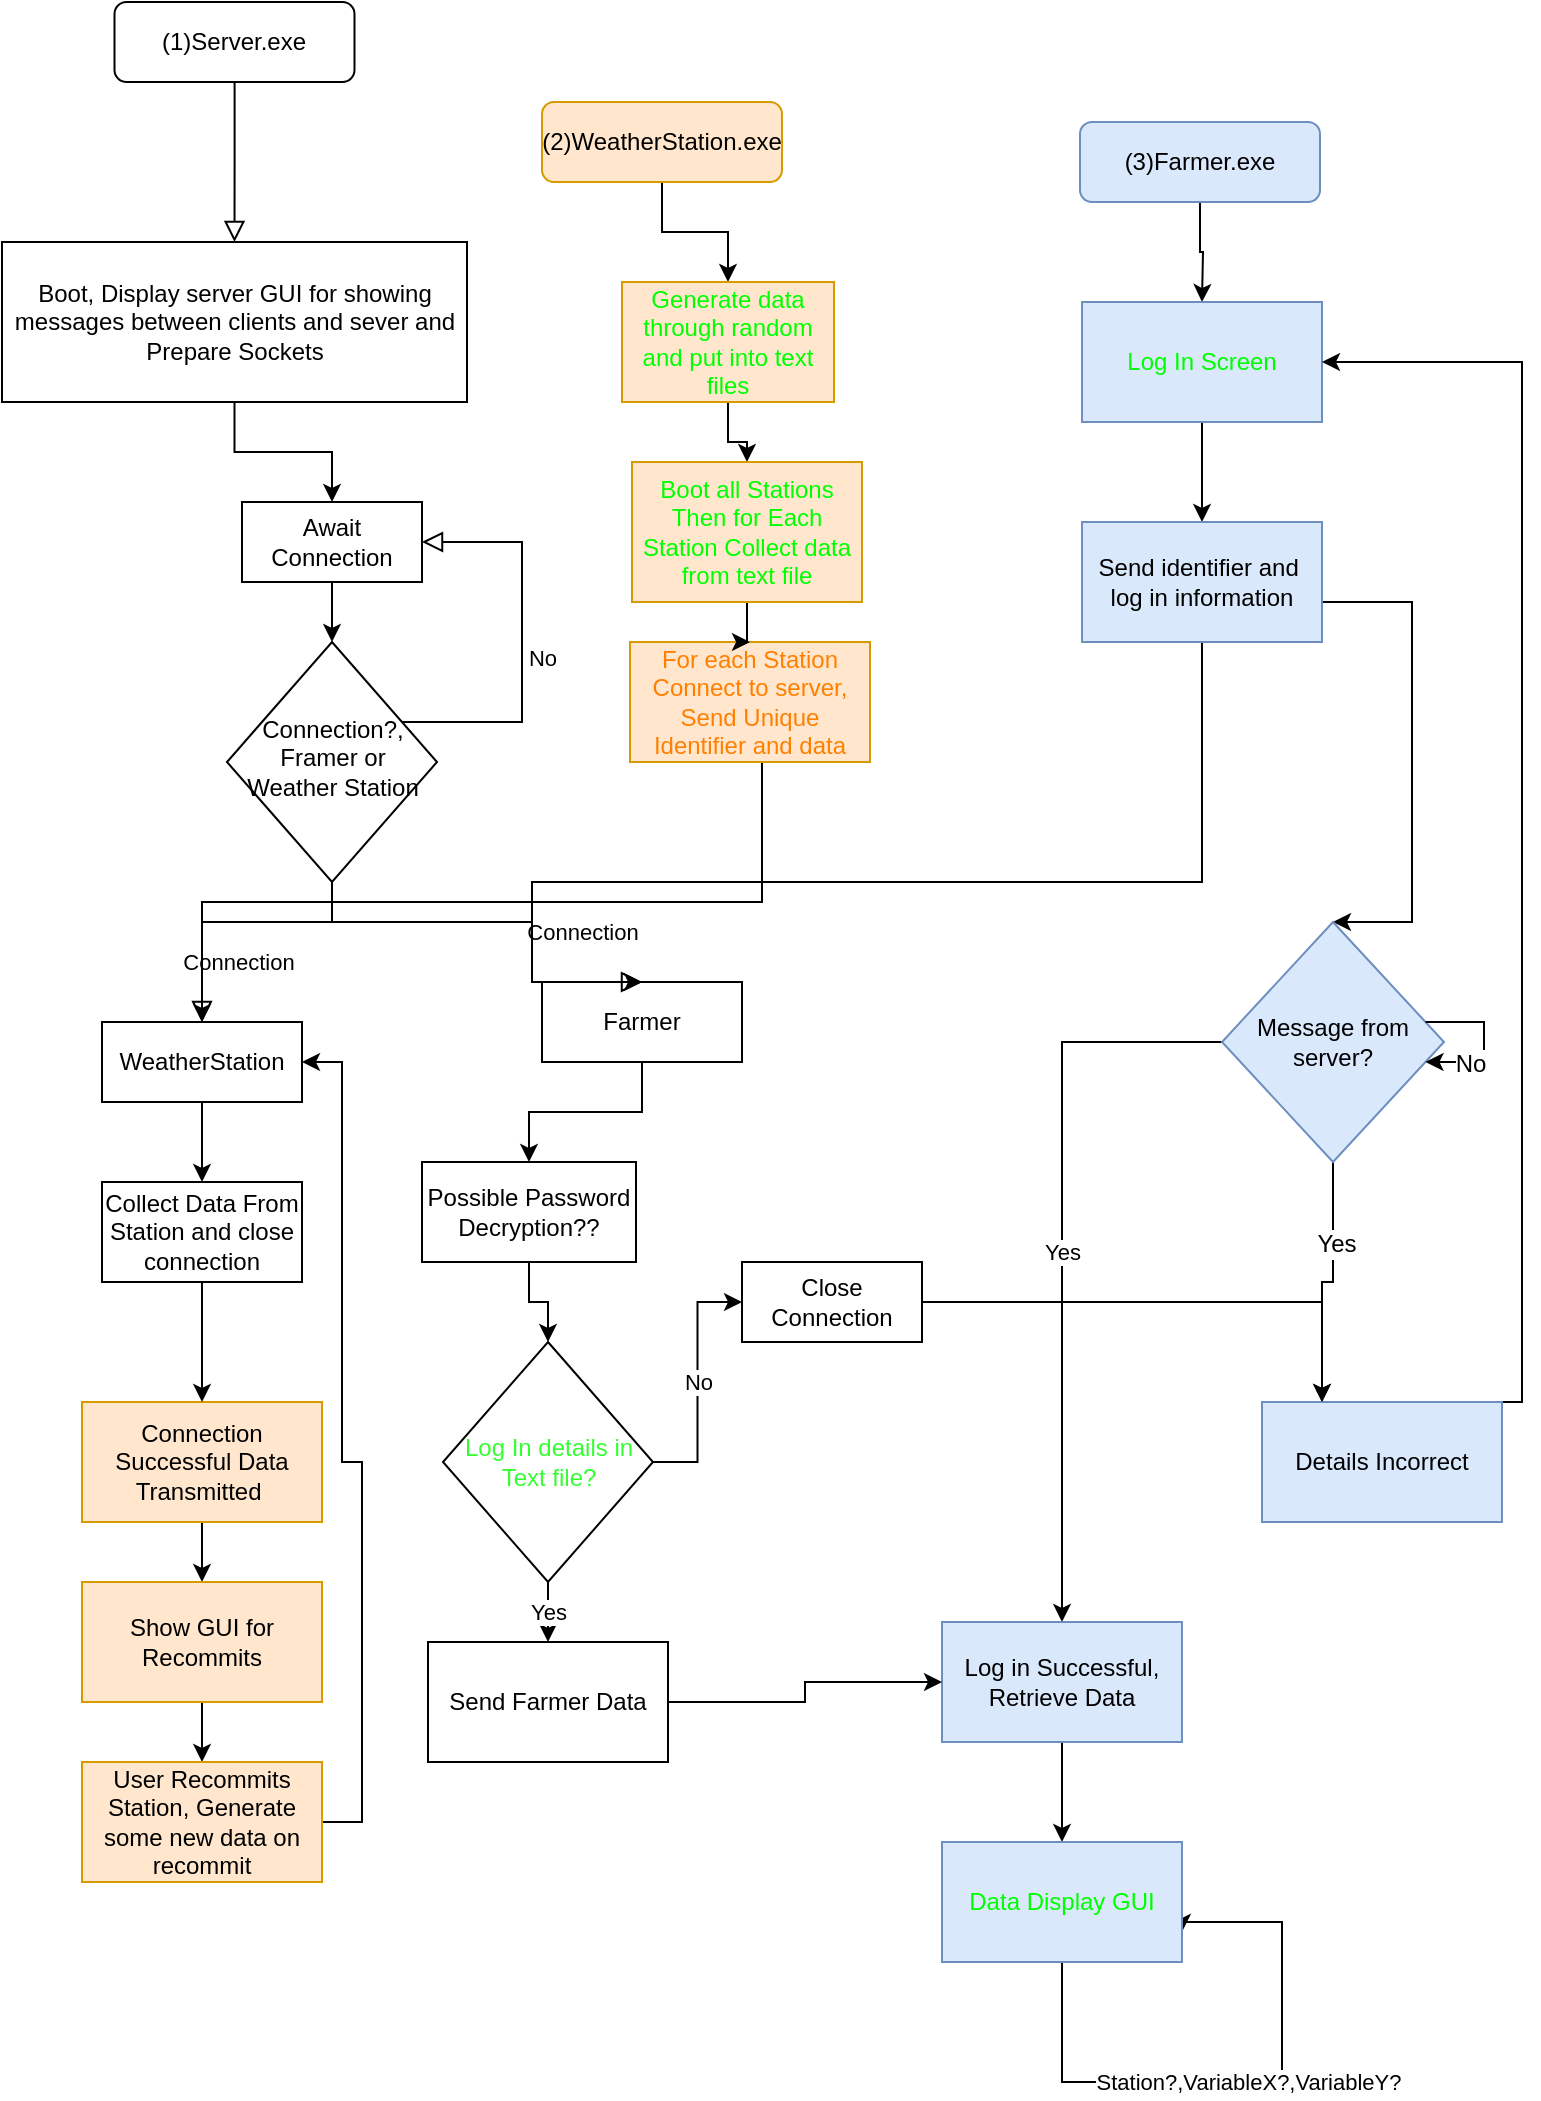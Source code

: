 <mxfile version="12.9.9" type="device"><diagram id="LvrPCP95MxnKF8h5KZK1" name="Page-1"><mxGraphModel dx="964" dy="451" grid="1" gridSize="10" guides="1" tooltips="1" connect="1" arrows="1" fold="1" page="1" pageScale="1" pageWidth="827" pageHeight="1169" math="0" shadow="0"><root><mxCell id="0"/><mxCell id="1" parent="0"/><mxCell id="kxHcUwzL8A36Mxfzwbsy-1" value="" style="rounded=0;html=1;jettySize=auto;orthogonalLoop=1;fontSize=11;endArrow=block;endFill=0;endSize=8;strokeWidth=1;shadow=0;labelBackgroundColor=none;edgeStyle=orthogonalEdgeStyle;entryX=0.5;entryY=0;entryDx=0;entryDy=0;" edge="1" parent="1" source="kxHcUwzL8A36Mxfzwbsy-2" target="kxHcUwzL8A36Mxfzwbsy-13"><mxGeometry relative="1" as="geometry"/></mxCell><mxCell id="kxHcUwzL8A36Mxfzwbsy-2" value="(1)Server.exe" style="rounded=1;whiteSpace=wrap;html=1;fontSize=12;glass=0;strokeWidth=1;shadow=0;fontColor=#000000;" vertex="1" parent="1"><mxGeometry x="316.25" y="290" width="120" height="40" as="geometry"/></mxCell><mxCell id="kxHcUwzL8A36Mxfzwbsy-3" value="Connection" style="rounded=0;html=1;jettySize=auto;orthogonalLoop=1;fontSize=11;endArrow=block;endFill=0;endSize=8;strokeWidth=1;shadow=0;labelBackgroundColor=none;edgeStyle=orthogonalEdgeStyle;entryX=0.5;entryY=0;entryDx=0;entryDy=0;" edge="1" parent="1" source="kxHcUwzL8A36Mxfzwbsy-5" target="kxHcUwzL8A36Mxfzwbsy-15"><mxGeometry y="20" relative="1" as="geometry"><mxPoint as="offset"/><mxPoint x="425" y="770" as="targetPoint"/><Array as="points"><mxPoint x="425" y="750"/><mxPoint x="360" y="750"/></Array></mxGeometry></mxCell><mxCell id="kxHcUwzL8A36Mxfzwbsy-4" value="No" style="edgeStyle=orthogonalEdgeStyle;rounded=0;html=1;jettySize=auto;orthogonalLoop=1;fontSize=11;endArrow=block;endFill=0;endSize=8;strokeWidth=1;shadow=0;labelBackgroundColor=none;entryX=1;entryY=0.5;entryDx=0;entryDy=0;" edge="1" parent="1" source="kxHcUwzL8A36Mxfzwbsy-5" target="kxHcUwzL8A36Mxfzwbsy-11"><mxGeometry x="-0.081" y="-10" relative="1" as="geometry"><mxPoint as="offset"/><mxPoint x="540" y="480" as="targetPoint"/><Array as="points"><mxPoint x="520" y="650"/><mxPoint x="520" y="560"/></Array></mxGeometry></mxCell><mxCell id="kxHcUwzL8A36Mxfzwbsy-5" value="Connection?, Framer or Weather Station" style="rhombus;whiteSpace=wrap;html=1;shadow=0;fontFamily=Helvetica;fontSize=12;align=center;strokeWidth=1;spacing=6;spacingTop=-4;" vertex="1" parent="1"><mxGeometry x="372.5" y="610" width="105" height="120" as="geometry"/></mxCell><mxCell id="kxHcUwzL8A36Mxfzwbsy-6" style="edgeStyle=orthogonalEdgeStyle;rounded=0;orthogonalLoop=1;jettySize=auto;html=1;entryX=0.5;entryY=0;entryDx=0;entryDy=0;" edge="1" parent="1" source="kxHcUwzL8A36Mxfzwbsy-7" target="kxHcUwzL8A36Mxfzwbsy-54"><mxGeometry relative="1" as="geometry"><mxPoint x="640" y="430" as="targetPoint"/></mxGeometry></mxCell><mxCell id="kxHcUwzL8A36Mxfzwbsy-7" value="(2)WeatherStation.exe" style="rounded=1;whiteSpace=wrap;html=1;fontSize=12;glass=0;strokeWidth=1;shadow=0;fillColor=#ffe6cc;strokeColor=#d79b00;" vertex="1" parent="1"><mxGeometry x="530" y="340" width="120" height="40" as="geometry"/></mxCell><mxCell id="kxHcUwzL8A36Mxfzwbsy-8" style="edgeStyle=orthogonalEdgeStyle;rounded=0;orthogonalLoop=1;jettySize=auto;html=1;" edge="1" parent="1" source="kxHcUwzL8A36Mxfzwbsy-9"><mxGeometry relative="1" as="geometry"><mxPoint x="860" y="440" as="targetPoint"/></mxGeometry></mxCell><mxCell id="kxHcUwzL8A36Mxfzwbsy-9" value="(3)Farmer.exe" style="rounded=1;whiteSpace=wrap;html=1;fontSize=12;glass=0;strokeWidth=1;shadow=0;fillColor=#dae8fc;strokeColor=#6c8ebf;" vertex="1" parent="1"><mxGeometry x="799" y="350" width="120" height="40" as="geometry"/></mxCell><mxCell id="kxHcUwzL8A36Mxfzwbsy-10" style="edgeStyle=orthogonalEdgeStyle;rounded=0;orthogonalLoop=1;jettySize=auto;html=1;entryX=0.5;entryY=0;entryDx=0;entryDy=0;" edge="1" parent="1" source="kxHcUwzL8A36Mxfzwbsy-11" target="kxHcUwzL8A36Mxfzwbsy-5"><mxGeometry relative="1" as="geometry"><Array as="points"><mxPoint x="425" y="610"/></Array></mxGeometry></mxCell><mxCell id="kxHcUwzL8A36Mxfzwbsy-11" value="Await Connection" style="rounded=0;whiteSpace=wrap;html=1;" vertex="1" parent="1"><mxGeometry x="380" y="540" width="90" height="40" as="geometry"/></mxCell><mxCell id="kxHcUwzL8A36Mxfzwbsy-12" style="edgeStyle=orthogonalEdgeStyle;rounded=0;orthogonalLoop=1;jettySize=auto;html=1;entryX=0.5;entryY=0;entryDx=0;entryDy=0;" edge="1" parent="1" source="kxHcUwzL8A36Mxfzwbsy-13" target="kxHcUwzL8A36Mxfzwbsy-11"><mxGeometry relative="1" as="geometry"/></mxCell><mxCell id="kxHcUwzL8A36Mxfzwbsy-13" value="Boot, Display server GUI for showing messages between clients and sever and Prepare Sockets" style="rounded=0;whiteSpace=wrap;html=1;" vertex="1" parent="1"><mxGeometry x="260" y="410" width="232.5" height="80" as="geometry"/></mxCell><mxCell id="kxHcUwzL8A36Mxfzwbsy-14" style="edgeStyle=orthogonalEdgeStyle;rounded=0;orthogonalLoop=1;jettySize=auto;html=1;entryX=0.5;entryY=0;entryDx=0;entryDy=0;" edge="1" parent="1" source="kxHcUwzL8A36Mxfzwbsy-15" target="kxHcUwzL8A36Mxfzwbsy-32"><mxGeometry relative="1" as="geometry"/></mxCell><mxCell id="kxHcUwzL8A36Mxfzwbsy-15" value="WeatherStation" style="rounded=0;whiteSpace=wrap;html=1;" vertex="1" parent="1"><mxGeometry x="310" y="800" width="100" height="40" as="geometry"/></mxCell><mxCell id="kxHcUwzL8A36Mxfzwbsy-16" style="edgeStyle=orthogonalEdgeStyle;rounded=0;orthogonalLoop=1;jettySize=auto;html=1;" edge="1" parent="1" source="kxHcUwzL8A36Mxfzwbsy-57" target="kxHcUwzL8A36Mxfzwbsy-28"><mxGeometry relative="1" as="geometry"/></mxCell><mxCell id="kxHcUwzL8A36Mxfzwbsy-17" value="Farmer" style="rounded=0;whiteSpace=wrap;html=1;" vertex="1" parent="1"><mxGeometry x="530" y="780" width="100" height="40" as="geometry"/></mxCell><mxCell id="kxHcUwzL8A36Mxfzwbsy-18" value="Connection" style="rounded=0;html=1;jettySize=auto;orthogonalLoop=1;fontSize=11;endArrow=block;endFill=0;endSize=8;strokeWidth=1;shadow=0;labelBackgroundColor=none;edgeStyle=orthogonalEdgeStyle;entryX=0.5;entryY=0;entryDx=0;entryDy=0;" edge="1" parent="1" target="kxHcUwzL8A36Mxfzwbsy-17"><mxGeometry x="0.7" y="25" relative="1" as="geometry"><mxPoint as="offset"/><mxPoint x="425" y="730" as="sourcePoint"/><mxPoint x="360" y="810" as="targetPoint"/><Array as="points"><mxPoint x="425" y="750"/><mxPoint x="525" y="750"/></Array></mxGeometry></mxCell><mxCell id="kxHcUwzL8A36Mxfzwbsy-19" style="edgeStyle=orthogonalEdgeStyle;rounded=0;orthogonalLoop=1;jettySize=auto;html=1;entryX=0.5;entryY=0;entryDx=0;entryDy=0;" edge="1" parent="1" source="kxHcUwzL8A36Mxfzwbsy-20" target="kxHcUwzL8A36Mxfzwbsy-15"><mxGeometry relative="1" as="geometry"><Array as="points"><mxPoint x="640" y="740"/><mxPoint x="360" y="740"/></Array></mxGeometry></mxCell><mxCell id="kxHcUwzL8A36Mxfzwbsy-20" value="For each Station Connect to server, Send Unique Identifier and data" style="rounded=0;whiteSpace=wrap;html=1;fillColor=#ffe6cc;strokeColor=#d79b00;fontColor=#FF8000;" vertex="1" parent="1"><mxGeometry x="574" y="610" width="120" height="60" as="geometry"/></mxCell><mxCell id="kxHcUwzL8A36Mxfzwbsy-21" style="edgeStyle=orthogonalEdgeStyle;rounded=0;orthogonalLoop=1;jettySize=auto;html=1;entryX=0.5;entryY=0;entryDx=0;entryDy=0;" edge="1" parent="1" source="kxHcUwzL8A36Mxfzwbsy-22" target="kxHcUwzL8A36Mxfzwbsy-25"><mxGeometry relative="1" as="geometry"/></mxCell><mxCell id="kxHcUwzL8A36Mxfzwbsy-22" value="Log In Screen" style="rounded=0;whiteSpace=wrap;html=1;fillColor=#dae8fc;strokeColor=#6c8ebf;fontColor=#00FF00;" vertex="1" parent="1"><mxGeometry x="800" y="440" width="120" height="60" as="geometry"/></mxCell><mxCell id="kxHcUwzL8A36Mxfzwbsy-23" style="edgeStyle=orthogonalEdgeStyle;rounded=0;orthogonalLoop=1;jettySize=auto;html=1;entryX=0.5;entryY=0;entryDx=0;entryDy=0;" edge="1" parent="1" source="kxHcUwzL8A36Mxfzwbsy-25" target="kxHcUwzL8A36Mxfzwbsy-17"><mxGeometry relative="1" as="geometry"><mxPoint x="860" y="660" as="targetPoint"/><Array as="points"><mxPoint x="860" y="730"/><mxPoint x="525" y="730"/></Array></mxGeometry></mxCell><mxCell id="kxHcUwzL8A36Mxfzwbsy-24" style="edgeStyle=orthogonalEdgeStyle;rounded=0;orthogonalLoop=1;jettySize=auto;html=1;entryX=0.5;entryY=0;entryDx=0;entryDy=0;" edge="1" parent="1" source="kxHcUwzL8A36Mxfzwbsy-25" target="kxHcUwzL8A36Mxfzwbsy-36"><mxGeometry relative="1" as="geometry"><mxPoint x="980" y="720" as="targetPoint"/><Array as="points"><mxPoint x="965" y="590"/></Array></mxGeometry></mxCell><mxCell id="kxHcUwzL8A36Mxfzwbsy-25" value="Send identifier and&amp;nbsp; log in information" style="rounded=0;whiteSpace=wrap;html=1;fillColor=#dae8fc;strokeColor=#6c8ebf;" vertex="1" parent="1"><mxGeometry x="800" y="550" width="120" height="60" as="geometry"/></mxCell><mxCell id="kxHcUwzL8A36Mxfzwbsy-26" value="No" style="edgeStyle=orthogonalEdgeStyle;rounded=0;orthogonalLoop=1;jettySize=auto;html=1;entryX=0;entryY=0.5;entryDx=0;entryDy=0;" edge="1" parent="1" source="kxHcUwzL8A36Mxfzwbsy-28" target="kxHcUwzL8A36Mxfzwbsy-46"><mxGeometry relative="1" as="geometry"/></mxCell><mxCell id="kxHcUwzL8A36Mxfzwbsy-27" value="Yes" style="edgeStyle=orthogonalEdgeStyle;rounded=0;orthogonalLoop=1;jettySize=auto;html=1;" edge="1" parent="1" source="kxHcUwzL8A36Mxfzwbsy-28" target="kxHcUwzL8A36Mxfzwbsy-48"><mxGeometry relative="1" as="geometry"/></mxCell><mxCell id="kxHcUwzL8A36Mxfzwbsy-28" value="Log In details in Text file?" style="rhombus;whiteSpace=wrap;html=1;fontColor=#33FF33;" vertex="1" parent="1"><mxGeometry x="480.5" y="960" width="105" height="120" as="geometry"/></mxCell><mxCell id="kxHcUwzL8A36Mxfzwbsy-29" style="edgeStyle=orthogonalEdgeStyle;rounded=0;orthogonalLoop=1;jettySize=auto;html=1;entryX=0.5;entryY=0;entryDx=0;entryDy=0;" edge="1" parent="1" source="kxHcUwzL8A36Mxfzwbsy-30" target="kxHcUwzL8A36Mxfzwbsy-44"><mxGeometry relative="1" as="geometry"/></mxCell><mxCell id="kxHcUwzL8A36Mxfzwbsy-30" value="Connection Successful Data Transmitted&amp;nbsp;" style="rounded=0;whiteSpace=wrap;html=1;fillColor=#ffe6cc;strokeColor=#d79b00;" vertex="1" parent="1"><mxGeometry x="300" y="990" width="120" height="60" as="geometry"/></mxCell><mxCell id="kxHcUwzL8A36Mxfzwbsy-31" style="edgeStyle=orthogonalEdgeStyle;rounded=0;orthogonalLoop=1;jettySize=auto;html=1;entryX=0.5;entryY=0;entryDx=0;entryDy=0;" edge="1" parent="1" source="kxHcUwzL8A36Mxfzwbsy-32" target="kxHcUwzL8A36Mxfzwbsy-30"><mxGeometry relative="1" as="geometry"/></mxCell><mxCell id="kxHcUwzL8A36Mxfzwbsy-32" value="Collect Data From Station and close connection" style="rounded=0;whiteSpace=wrap;html=1;" vertex="1" parent="1"><mxGeometry x="310" y="880" width="100" height="50" as="geometry"/></mxCell><mxCell id="kxHcUwzL8A36Mxfzwbsy-33" value="Yes" style="edgeStyle=orthogonalEdgeStyle;rounded=0;orthogonalLoop=1;jettySize=auto;html=1;" edge="1" parent="1" source="kxHcUwzL8A36Mxfzwbsy-36" target="kxHcUwzL8A36Mxfzwbsy-42"><mxGeometry relative="1" as="geometry"><mxPoint x="780" y="1010" as="targetPoint"/></mxGeometry></mxCell><mxCell id="kxHcUwzL8A36Mxfzwbsy-34" style="edgeStyle=orthogonalEdgeStyle;rounded=0;orthogonalLoop=1;jettySize=auto;html=1;entryX=0.25;entryY=0;entryDx=0;entryDy=0;" edge="1" parent="1" source="kxHcUwzL8A36Mxfzwbsy-36" target="kxHcUwzL8A36Mxfzwbsy-40"><mxGeometry relative="1" as="geometry"/></mxCell><mxCell id="kxHcUwzL8A36Mxfzwbsy-35" value="Yes" style="text;html=1;align=center;verticalAlign=middle;resizable=0;points=[];labelBackgroundColor=#ffffff;" vertex="1" connectable="0" parent="kxHcUwzL8A36Mxfzwbsy-34"><mxGeometry x="-0.351" y="1" relative="1" as="geometry"><mxPoint as="offset"/></mxGeometry></mxCell><mxCell id="kxHcUwzL8A36Mxfzwbsy-36" value="Message from server?" style="rhombus;whiteSpace=wrap;html=1;fillColor=#dae8fc;strokeColor=#6c8ebf;" vertex="1" parent="1"><mxGeometry x="870" y="750" width="111" height="120" as="geometry"/></mxCell><mxCell id="kxHcUwzL8A36Mxfzwbsy-37" style="edgeStyle=orthogonalEdgeStyle;rounded=0;orthogonalLoop=1;jettySize=auto;html=1;" edge="1" parent="1" source="kxHcUwzL8A36Mxfzwbsy-36" target="kxHcUwzL8A36Mxfzwbsy-36"><mxGeometry relative="1" as="geometry"/></mxCell><mxCell id="kxHcUwzL8A36Mxfzwbsy-38" value="No" style="text;html=1;align=center;verticalAlign=middle;resizable=0;points=[];labelBackgroundColor=#ffffff;" vertex="1" connectable="0" parent="kxHcUwzL8A36Mxfzwbsy-37"><mxGeometry x="0.448" y="1" relative="1" as="geometry"><mxPoint as="offset"/></mxGeometry></mxCell><mxCell id="kxHcUwzL8A36Mxfzwbsy-39" style="edgeStyle=orthogonalEdgeStyle;rounded=0;orthogonalLoop=1;jettySize=auto;html=1;entryX=1;entryY=0.5;entryDx=0;entryDy=0;" edge="1" parent="1" source="kxHcUwzL8A36Mxfzwbsy-40" target="kxHcUwzL8A36Mxfzwbsy-22"><mxGeometry relative="1" as="geometry"><Array as="points"><mxPoint x="1020" y="990"/><mxPoint x="1020" y="470"/></Array></mxGeometry></mxCell><mxCell id="kxHcUwzL8A36Mxfzwbsy-40" value="Details Incorrect" style="rounded=0;whiteSpace=wrap;html=1;fillColor=#dae8fc;strokeColor=#6c8ebf;" vertex="1" parent="1"><mxGeometry x="890" y="990" width="120" height="60" as="geometry"/></mxCell><mxCell id="kxHcUwzL8A36Mxfzwbsy-41" style="edgeStyle=orthogonalEdgeStyle;rounded=0;orthogonalLoop=1;jettySize=auto;html=1;entryX=0.5;entryY=0;entryDx=0;entryDy=0;" edge="1" parent="1" source="kxHcUwzL8A36Mxfzwbsy-42" target="kxHcUwzL8A36Mxfzwbsy-50"><mxGeometry relative="1" as="geometry"><mxPoint x="790" y="1240" as="targetPoint"/></mxGeometry></mxCell><mxCell id="kxHcUwzL8A36Mxfzwbsy-42" value="Log in Successful, Retrieve Data" style="rounded=0;whiteSpace=wrap;html=1;fillColor=#dae8fc;strokeColor=#6c8ebf;" vertex="1" parent="1"><mxGeometry x="730" y="1100" width="120" height="60" as="geometry"/></mxCell><mxCell id="kxHcUwzL8A36Mxfzwbsy-43" style="edgeStyle=orthogonalEdgeStyle;rounded=0;orthogonalLoop=1;jettySize=auto;html=1;" edge="1" parent="1" source="kxHcUwzL8A36Mxfzwbsy-44" target="kxHcUwzL8A36Mxfzwbsy-52"><mxGeometry relative="1" as="geometry"/></mxCell><mxCell id="kxHcUwzL8A36Mxfzwbsy-44" value="Show GUI for Recommits" style="rounded=0;whiteSpace=wrap;html=1;fillColor=#ffe6cc;strokeColor=#d79b00;" vertex="1" parent="1"><mxGeometry x="300" y="1080" width="120" height="60" as="geometry"/></mxCell><mxCell id="kxHcUwzL8A36Mxfzwbsy-45" style="edgeStyle=orthogonalEdgeStyle;rounded=0;orthogonalLoop=1;jettySize=auto;html=1;entryX=0.25;entryY=0;entryDx=0;entryDy=0;" edge="1" parent="1" source="kxHcUwzL8A36Mxfzwbsy-46" target="kxHcUwzL8A36Mxfzwbsy-40"><mxGeometry relative="1" as="geometry"/></mxCell><mxCell id="kxHcUwzL8A36Mxfzwbsy-46" value="Close Connection" style="rounded=0;whiteSpace=wrap;html=1;" vertex="1" parent="1"><mxGeometry x="630" y="920" width="90" height="40" as="geometry"/></mxCell><mxCell id="kxHcUwzL8A36Mxfzwbsy-47" style="edgeStyle=orthogonalEdgeStyle;rounded=0;orthogonalLoop=1;jettySize=auto;html=1;entryX=0;entryY=0.5;entryDx=0;entryDy=0;" edge="1" parent="1" source="kxHcUwzL8A36Mxfzwbsy-48" target="kxHcUwzL8A36Mxfzwbsy-42"><mxGeometry relative="1" as="geometry"/></mxCell><mxCell id="kxHcUwzL8A36Mxfzwbsy-48" value="Send Farmer Data" style="rounded=0;whiteSpace=wrap;html=1;" vertex="1" parent="1"><mxGeometry x="473" y="1110" width="120" height="60" as="geometry"/></mxCell><mxCell id="kxHcUwzL8A36Mxfzwbsy-49" value="Station?,VariableX?,VariableY?" style="edgeStyle=orthogonalEdgeStyle;rounded=0;orthogonalLoop=1;jettySize=auto;html=1;entryX=1;entryY=0.75;entryDx=0;entryDy=0;" edge="1" parent="1" source="kxHcUwzL8A36Mxfzwbsy-50" target="kxHcUwzL8A36Mxfzwbsy-50"><mxGeometry relative="1" as="geometry"><mxPoint x="940" y="1250" as="targetPoint"/><Array as="points"><mxPoint x="790" y="1330"/><mxPoint x="900" y="1330"/><mxPoint x="900" y="1250"/><mxPoint x="850" y="1250"/></Array></mxGeometry></mxCell><mxCell id="kxHcUwzL8A36Mxfzwbsy-50" value="Data Display GUI" style="rounded=0;whiteSpace=wrap;html=1;fillColor=#dae8fc;strokeColor=#6c8ebf;fontColor=#00FF00;" vertex="1" parent="1"><mxGeometry x="730" y="1210" width="120" height="60" as="geometry"/></mxCell><mxCell id="kxHcUwzL8A36Mxfzwbsy-51" style="edgeStyle=orthogonalEdgeStyle;rounded=0;orthogonalLoop=1;jettySize=auto;html=1;entryX=1;entryY=0.5;entryDx=0;entryDy=0;" edge="1" parent="1" source="kxHcUwzL8A36Mxfzwbsy-52" target="kxHcUwzL8A36Mxfzwbsy-15"><mxGeometry relative="1" as="geometry"><Array as="points"><mxPoint x="440" y="1200"/><mxPoint x="440" y="1020"/><mxPoint x="430" y="1020"/><mxPoint x="430" y="820"/></Array></mxGeometry></mxCell><mxCell id="kxHcUwzL8A36Mxfzwbsy-52" value="User Recommits Station, Generate some new data on recommit" style="rounded=0;whiteSpace=wrap;html=1;fillColor=#ffe6cc;strokeColor=#d79b00;" vertex="1" parent="1"><mxGeometry x="300" y="1170" width="120" height="60" as="geometry"/></mxCell><mxCell id="kxHcUwzL8A36Mxfzwbsy-53" style="edgeStyle=orthogonalEdgeStyle;rounded=0;orthogonalLoop=1;jettySize=auto;html=1;entryX=0.5;entryY=0;entryDx=0;entryDy=0;" edge="1" parent="1" source="kxHcUwzL8A36Mxfzwbsy-54" target="kxHcUwzL8A36Mxfzwbsy-56"><mxGeometry relative="1" as="geometry"/></mxCell><mxCell id="kxHcUwzL8A36Mxfzwbsy-54" value="Generate data through random and put into text files" style="rounded=0;whiteSpace=wrap;html=1;fillColor=#ffe6cc;strokeColor=#d79b00;fontColor=#00FF00;" vertex="1" parent="1"><mxGeometry x="570" y="430" width="106" height="60" as="geometry"/></mxCell><mxCell id="kxHcUwzL8A36Mxfzwbsy-55" style="edgeStyle=orthogonalEdgeStyle;rounded=0;orthogonalLoop=1;jettySize=auto;html=1;entryX=0.5;entryY=0;entryDx=0;entryDy=0;" edge="1" parent="1" source="kxHcUwzL8A36Mxfzwbsy-56" target="kxHcUwzL8A36Mxfzwbsy-20"><mxGeometry relative="1" as="geometry"/></mxCell><mxCell id="kxHcUwzL8A36Mxfzwbsy-56" value="Boot all Stations Then for Each Station Collect data from text file" style="rounded=0;whiteSpace=wrap;html=1;fillColor=#ffe6cc;strokeColor=#d79b00;fontColor=#00FF00;" vertex="1" parent="1"><mxGeometry x="575" y="520" width="115" height="70" as="geometry"/></mxCell><mxCell id="kxHcUwzL8A36Mxfzwbsy-57" value="Possible Password Decryption??" style="rounded=0;whiteSpace=wrap;html=1;" vertex="1" parent="1"><mxGeometry x="470" y="870" width="107" height="50" as="geometry"/></mxCell><mxCell id="kxHcUwzL8A36Mxfzwbsy-58" style="edgeStyle=orthogonalEdgeStyle;rounded=0;orthogonalLoop=1;jettySize=auto;html=1;" edge="1" parent="1" source="kxHcUwzL8A36Mxfzwbsy-17" target="kxHcUwzL8A36Mxfzwbsy-57"><mxGeometry relative="1" as="geometry"><mxPoint x="580" y="820" as="sourcePoint"/><mxPoint x="533" y="960" as="targetPoint"/></mxGeometry></mxCell></root></mxGraphModel></diagram></mxfile>